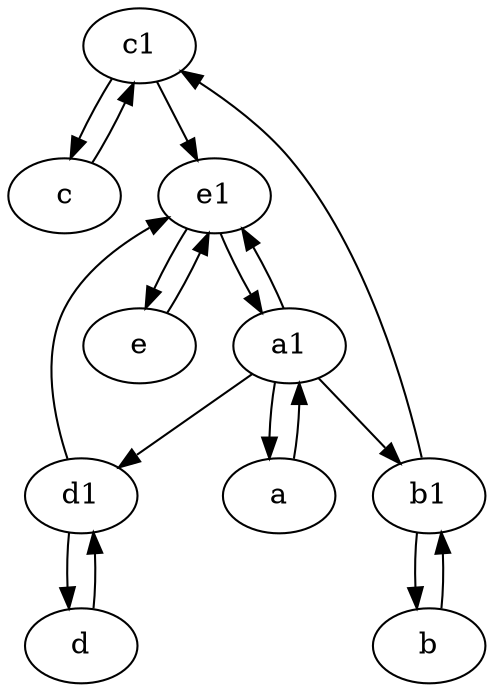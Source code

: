 digraph  {
	c1 [pos="30,15!"];
	b1 [pos="45,20!"];
	d1 [pos="25,30!"];
	e [pos="30,50!"];
	c [pos="20,10!"];
	a [pos="40,10!"];
	d [pos="20,30!"];
	a1 [pos="40,15!"];
	e1 [pos="25,45!"];
	b [pos="50,20!"];
	b1 -> b;
	b -> b1;
	a1 -> a;
	c1 -> c;
	a1 -> d1;
	a1 -> b1;
	a -> a1;
	c -> c1;
	d -> d1;
	d1 -> d;
	c1 -> e1;
	e -> e1;
	e1 -> e;
	a1 -> e1;
	b1 -> c1;
	d1 -> e1;
	e1 -> a1;

	}